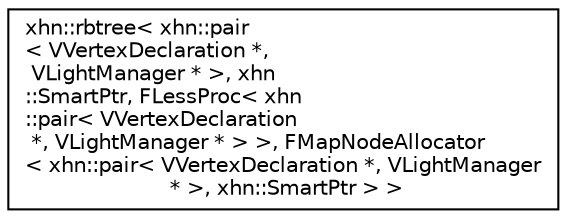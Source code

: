 digraph "Graphical Class Hierarchy"
{
  edge [fontname="Helvetica",fontsize="10",labelfontname="Helvetica",labelfontsize="10"];
  node [fontname="Helvetica",fontsize="10",shape=record];
  rankdir="LR";
  Node1 [label="xhn::rbtree\< xhn::pair\l\< VVertexDeclaration *,\l VLightManager * \>, xhn\l::SmartPtr, FLessProc\< xhn\l::pair\< VVertexDeclaration\l *, VLightManager * \> \>, FMapNodeAllocator\l\< xhn::pair\< VVertexDeclaration *, VLightManager\l * \>, xhn::SmartPtr \> \>",height=0.2,width=0.4,color="black", fillcolor="white", style="filled",URL="$classxhn_1_1rbtree.html"];
}
